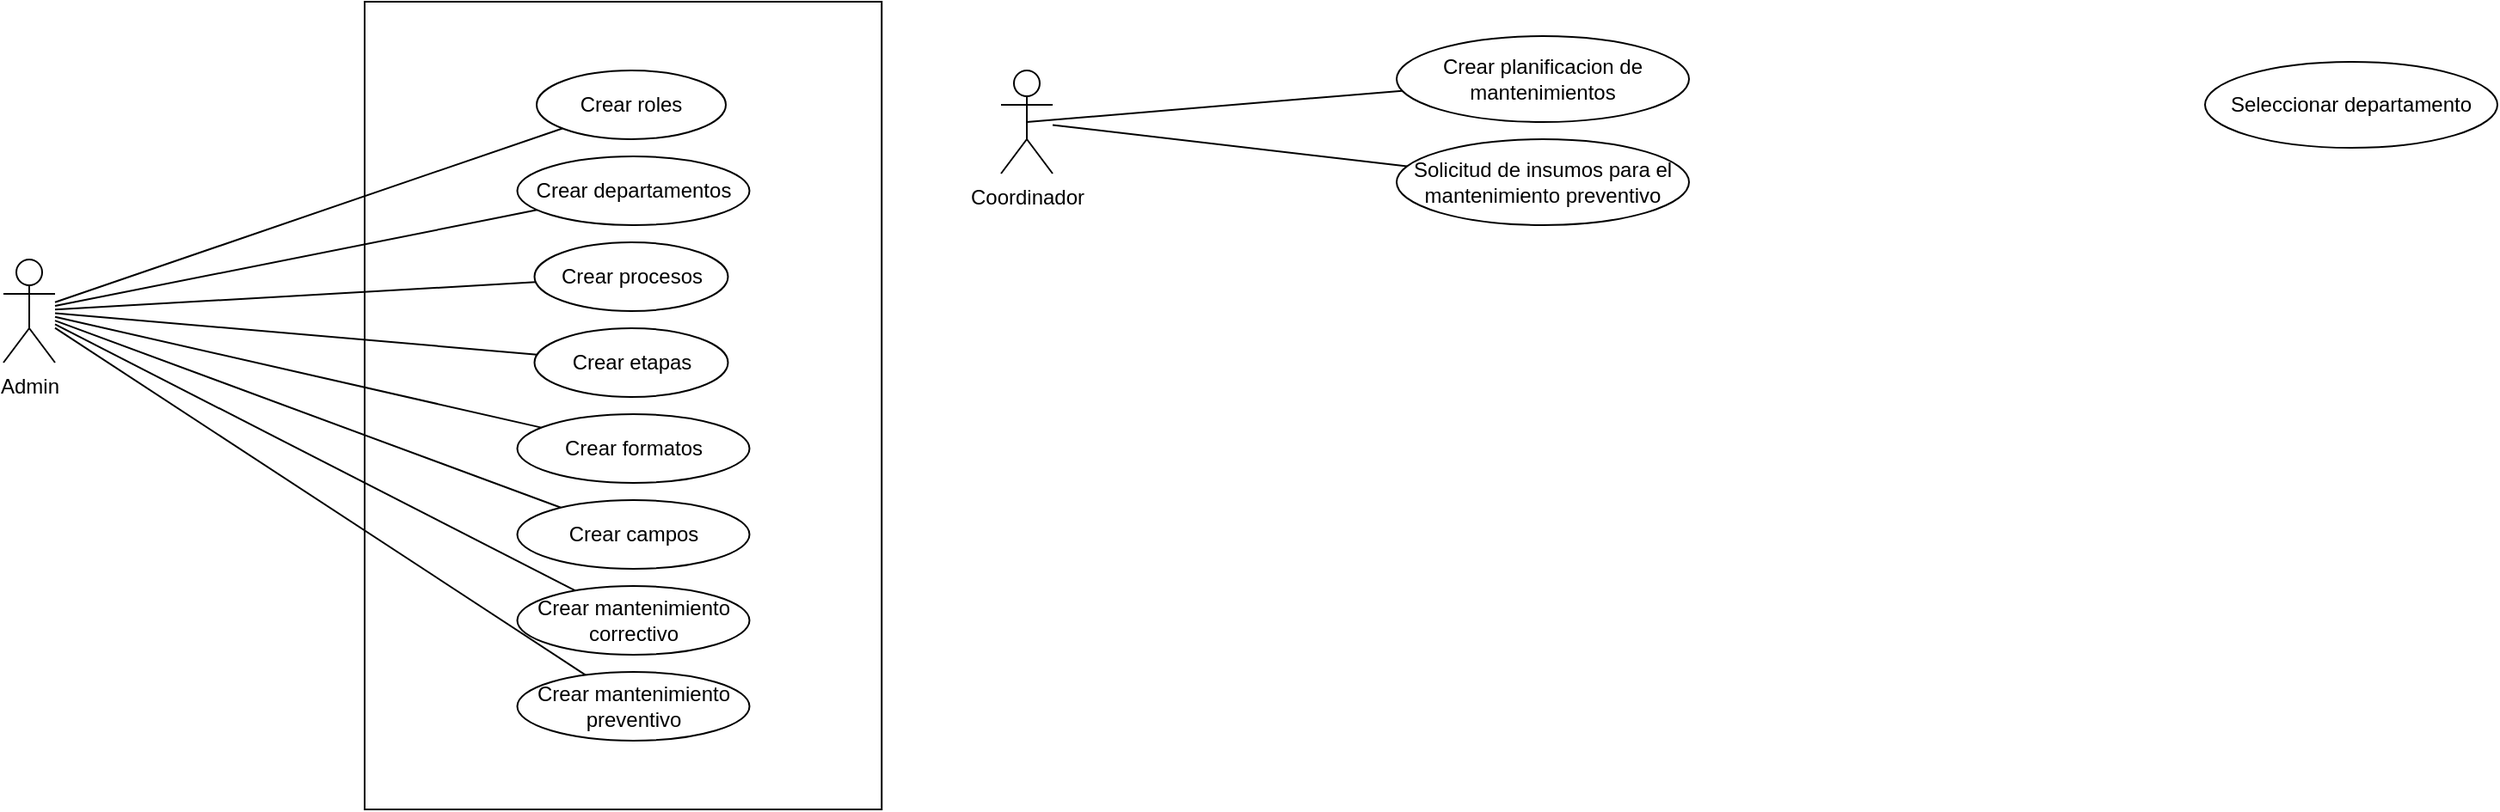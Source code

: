 <mxfile version="24.7.10">
  <diagram name="Página-1" id="slRdnjjuHF7EVNd0lsjX">
    <mxGraphModel dx="1455" dy="526" grid="1" gridSize="10" guides="1" tooltips="1" connect="1" arrows="1" fold="1" page="1" pageScale="1" pageWidth="850" pageHeight="1100" math="0" shadow="0">
      <root>
        <mxCell id="0" />
        <mxCell id="1" parent="0" />
        <mxCell id="ijQ2Wkxo8JsokQV01jov-21" value="" style="rounded=0;whiteSpace=wrap;html=1;fontFamily=Helvetica;fontSize=11;fontColor=default;labelBackgroundColor=default;" vertex="1" parent="1">
          <mxGeometry x="250" y="100" width="300.62" height="470" as="geometry" />
        </mxCell>
        <mxCell id="ijQ2Wkxo8JsokQV01jov-14" style="edgeStyle=none;shape=connector;rounded=0;orthogonalLoop=1;jettySize=auto;html=1;strokeColor=default;align=center;verticalAlign=middle;fontFamily=Helvetica;fontSize=11;fontColor=default;labelBackgroundColor=default;endArrow=none;endFill=0;" edge="1" parent="1" source="ijQ2Wkxo8JsokQV01jov-1" target="ijQ2Wkxo8JsokQV01jov-4">
          <mxGeometry relative="1" as="geometry" />
        </mxCell>
        <mxCell id="ijQ2Wkxo8JsokQV01jov-15" style="edgeStyle=none;shape=connector;rounded=0;orthogonalLoop=1;jettySize=auto;html=1;strokeColor=default;align=center;verticalAlign=middle;fontFamily=Helvetica;fontSize=11;fontColor=default;labelBackgroundColor=default;endArrow=none;endFill=0;" edge="1" parent="1" source="ijQ2Wkxo8JsokQV01jov-1" target="ijQ2Wkxo8JsokQV01jov-5">
          <mxGeometry relative="1" as="geometry" />
        </mxCell>
        <mxCell id="ijQ2Wkxo8JsokQV01jov-16" style="edgeStyle=none;shape=connector;rounded=0;orthogonalLoop=1;jettySize=auto;html=1;strokeColor=default;align=center;verticalAlign=middle;fontFamily=Helvetica;fontSize=11;fontColor=default;labelBackgroundColor=default;endArrow=none;endFill=0;" edge="1" parent="1" source="ijQ2Wkxo8JsokQV01jov-1" target="ijQ2Wkxo8JsokQV01jov-6">
          <mxGeometry relative="1" as="geometry" />
        </mxCell>
        <mxCell id="ijQ2Wkxo8JsokQV01jov-18" style="edgeStyle=none;shape=connector;rounded=0;orthogonalLoop=1;jettySize=auto;html=1;strokeColor=default;align=center;verticalAlign=middle;fontFamily=Helvetica;fontSize=11;fontColor=default;labelBackgroundColor=default;endArrow=none;endFill=0;" edge="1" parent="1" source="ijQ2Wkxo8JsokQV01jov-1" target="ijQ2Wkxo8JsokQV01jov-8">
          <mxGeometry relative="1" as="geometry" />
        </mxCell>
        <mxCell id="ijQ2Wkxo8JsokQV01jov-19" style="edgeStyle=none;shape=connector;rounded=0;orthogonalLoop=1;jettySize=auto;html=1;strokeColor=default;align=center;verticalAlign=middle;fontFamily=Helvetica;fontSize=11;fontColor=default;labelBackgroundColor=default;endArrow=none;endFill=0;" edge="1" parent="1" source="ijQ2Wkxo8JsokQV01jov-1" target="ijQ2Wkxo8JsokQV01jov-7">
          <mxGeometry relative="1" as="geometry" />
        </mxCell>
        <mxCell id="ijQ2Wkxo8JsokQV01jov-20" style="edgeStyle=none;shape=connector;rounded=0;orthogonalLoop=1;jettySize=auto;html=1;strokeColor=default;align=center;verticalAlign=middle;fontFamily=Helvetica;fontSize=11;fontColor=default;labelBackgroundColor=default;endArrow=none;endFill=0;" edge="1" parent="1" source="ijQ2Wkxo8JsokQV01jov-1" target="ijQ2Wkxo8JsokQV01jov-9">
          <mxGeometry relative="1" as="geometry" />
        </mxCell>
        <mxCell id="ijQ2Wkxo8JsokQV01jov-26" style="edgeStyle=none;shape=connector;rounded=0;orthogonalLoop=1;jettySize=auto;html=1;strokeColor=default;align=center;verticalAlign=middle;fontFamily=Helvetica;fontSize=11;fontColor=default;labelBackgroundColor=default;endArrow=none;endFill=0;" edge="1" parent="1" source="ijQ2Wkxo8JsokQV01jov-1" target="ijQ2Wkxo8JsokQV01jov-24">
          <mxGeometry relative="1" as="geometry" />
        </mxCell>
        <mxCell id="ijQ2Wkxo8JsokQV01jov-27" style="edgeStyle=none;shape=connector;rounded=0;orthogonalLoop=1;jettySize=auto;html=1;strokeColor=default;align=center;verticalAlign=middle;fontFamily=Helvetica;fontSize=11;fontColor=default;labelBackgroundColor=default;endArrow=none;endFill=0;" edge="1" parent="1" source="ijQ2Wkxo8JsokQV01jov-1" target="ijQ2Wkxo8JsokQV01jov-25">
          <mxGeometry relative="1" as="geometry" />
        </mxCell>
        <mxCell id="ijQ2Wkxo8JsokQV01jov-1" value="Admin" style="shape=umlActor;verticalLabelPosition=bottom;verticalAlign=top;html=1;outlineConnect=0;" vertex="1" parent="1">
          <mxGeometry x="40" y="250" width="30" height="60" as="geometry" />
        </mxCell>
        <mxCell id="ijQ2Wkxo8JsokQV01jov-4" value="Crear roles" style="ellipse;whiteSpace=wrap;html=1;" vertex="1" parent="1">
          <mxGeometry x="350" y="140" width="110" height="40" as="geometry" />
        </mxCell>
        <mxCell id="ijQ2Wkxo8JsokQV01jov-5" value="Crear departamentos" style="ellipse;whiteSpace=wrap;html=1;" vertex="1" parent="1">
          <mxGeometry x="338.75" y="190" width="135" height="40" as="geometry" />
        </mxCell>
        <mxCell id="ijQ2Wkxo8JsokQV01jov-6" value="Crear procesos" style="ellipse;whiteSpace=wrap;html=1;" vertex="1" parent="1">
          <mxGeometry x="348.75" y="240" width="112.5" height="40" as="geometry" />
        </mxCell>
        <mxCell id="ijQ2Wkxo8JsokQV01jov-7" value="Crear etapas" style="ellipse;whiteSpace=wrap;html=1;" vertex="1" parent="1">
          <mxGeometry x="348.75" y="290" width="112.5" height="40" as="geometry" />
        </mxCell>
        <mxCell id="ijQ2Wkxo8JsokQV01jov-8" value="Crear formatos" style="ellipse;whiteSpace=wrap;html=1;" vertex="1" parent="1">
          <mxGeometry x="338.75" y="340" width="135" height="40" as="geometry" />
        </mxCell>
        <mxCell id="ijQ2Wkxo8JsokQV01jov-9" value="Crear campos" style="ellipse;whiteSpace=wrap;html=1;" vertex="1" parent="1">
          <mxGeometry x="338.75" y="390" width="135" height="40" as="geometry" />
        </mxCell>
        <mxCell id="ijQ2Wkxo8JsokQV01jov-30" style="edgeStyle=none;shape=connector;rounded=0;orthogonalLoop=1;jettySize=auto;html=1;exitX=0.5;exitY=0.5;exitDx=0;exitDy=0;exitPerimeter=0;strokeColor=default;align=center;verticalAlign=middle;fontFamily=Helvetica;fontSize=11;fontColor=default;labelBackgroundColor=default;endArrow=none;endFill=0;" edge="1" parent="1" source="ijQ2Wkxo8JsokQV01jov-22" target="ijQ2Wkxo8JsokQV01jov-29">
          <mxGeometry relative="1" as="geometry" />
        </mxCell>
        <mxCell id="ijQ2Wkxo8JsokQV01jov-32" style="edgeStyle=none;shape=connector;rounded=0;orthogonalLoop=1;jettySize=auto;html=1;strokeColor=default;align=center;verticalAlign=middle;fontFamily=Helvetica;fontSize=11;fontColor=default;labelBackgroundColor=default;endArrow=none;endFill=0;" edge="1" parent="1" source="ijQ2Wkxo8JsokQV01jov-22" target="ijQ2Wkxo8JsokQV01jov-31">
          <mxGeometry relative="1" as="geometry" />
        </mxCell>
        <mxCell id="ijQ2Wkxo8JsokQV01jov-22" value="Coordinador" style="shape=umlActor;verticalLabelPosition=bottom;verticalAlign=top;html=1;outlineConnect=0;" vertex="1" parent="1">
          <mxGeometry x="620" y="140" width="30" height="60" as="geometry" />
        </mxCell>
        <mxCell id="ijQ2Wkxo8JsokQV01jov-24" value="Crear mantenimiento correctivo" style="ellipse;whiteSpace=wrap;html=1;" vertex="1" parent="1">
          <mxGeometry x="338.75" y="440" width="135" height="40" as="geometry" />
        </mxCell>
        <mxCell id="ijQ2Wkxo8JsokQV01jov-25" value="Crear mantenimiento preventivo" style="ellipse;whiteSpace=wrap;html=1;" vertex="1" parent="1">
          <mxGeometry x="338.75" y="490" width="135" height="40" as="geometry" />
        </mxCell>
        <mxCell id="ijQ2Wkxo8JsokQV01jov-28" value="Seleccionar departamento" style="ellipse;whiteSpace=wrap;html=1;" vertex="1" parent="1">
          <mxGeometry x="1320" y="135" width="170" height="50" as="geometry" />
        </mxCell>
        <mxCell id="ijQ2Wkxo8JsokQV01jov-29" value="Crear planificacion de mantenimientos" style="ellipse;whiteSpace=wrap;html=1;" vertex="1" parent="1">
          <mxGeometry x="850" y="120" width="170" height="50" as="geometry" />
        </mxCell>
        <mxCell id="ijQ2Wkxo8JsokQV01jov-31" value="Solicitud de insumos para el mantenimiento preventivo" style="ellipse;whiteSpace=wrap;html=1;" vertex="1" parent="1">
          <mxGeometry x="850" y="180" width="170" height="50" as="geometry" />
        </mxCell>
      </root>
    </mxGraphModel>
  </diagram>
</mxfile>
